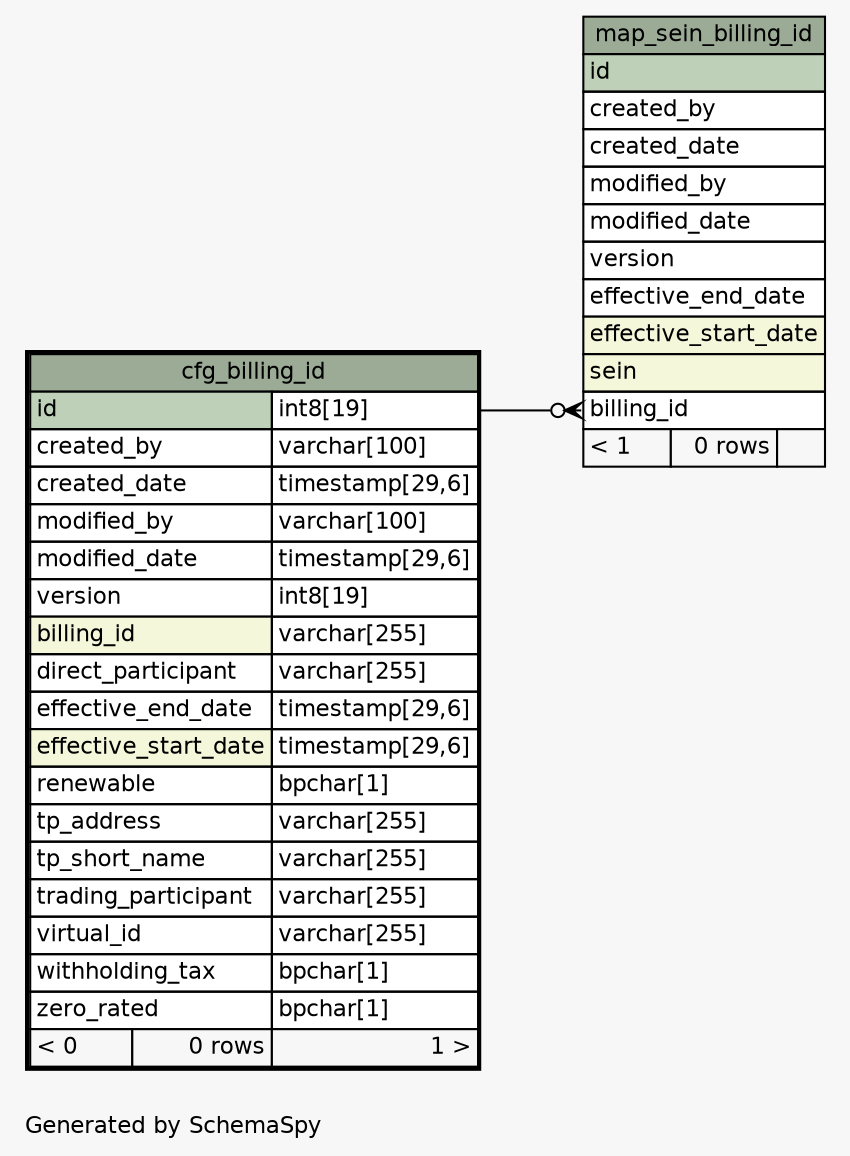 // dot 2.36.0 on Mac OS X 10.12.5
// SchemaSpy rev 590
digraph "oneDegreeRelationshipsDiagram" {
  graph [
    rankdir="RL"
    bgcolor="#f7f7f7"
    label="\nGenerated by SchemaSpy"
    labeljust="l"
    nodesep="0.18"
    ranksep="0.46"
    fontname="Helvetica"
    fontsize="11"
  ];
  node [
    fontname="Helvetica"
    fontsize="11"
    shape="plaintext"
  ];
  edge [
    arrowsize="0.8"
  ];
  "map_sein_billing_id":"billing_id":w -> "cfg_billing_id":"id.type":e [arrowhead=none dir=back arrowtail=crowodot];
  "cfg_billing_id" [
    label=<
    <TABLE BORDER="2" CELLBORDER="1" CELLSPACING="0" BGCOLOR="#ffffff">
      <TR><TD COLSPAN="3" BGCOLOR="#9bab96" ALIGN="CENTER">cfg_billing_id</TD></TR>
      <TR><TD PORT="id" COLSPAN="2" BGCOLOR="#bed1b8" ALIGN="LEFT">id</TD><TD PORT="id.type" ALIGN="LEFT">int8[19]</TD></TR>
      <TR><TD PORT="created_by" COLSPAN="2" ALIGN="LEFT">created_by</TD><TD PORT="created_by.type" ALIGN="LEFT">varchar[100]</TD></TR>
      <TR><TD PORT="created_date" COLSPAN="2" ALIGN="LEFT">created_date</TD><TD PORT="created_date.type" ALIGN="LEFT">timestamp[29,6]</TD></TR>
      <TR><TD PORT="modified_by" COLSPAN="2" ALIGN="LEFT">modified_by</TD><TD PORT="modified_by.type" ALIGN="LEFT">varchar[100]</TD></TR>
      <TR><TD PORT="modified_date" COLSPAN="2" ALIGN="LEFT">modified_date</TD><TD PORT="modified_date.type" ALIGN="LEFT">timestamp[29,6]</TD></TR>
      <TR><TD PORT="version" COLSPAN="2" ALIGN="LEFT">version</TD><TD PORT="version.type" ALIGN="LEFT">int8[19]</TD></TR>
      <TR><TD PORT="billing_id" COLSPAN="2" BGCOLOR="#f4f7da" ALIGN="LEFT">billing_id</TD><TD PORT="billing_id.type" ALIGN="LEFT">varchar[255]</TD></TR>
      <TR><TD PORT="direct_participant" COLSPAN="2" ALIGN="LEFT">direct_participant</TD><TD PORT="direct_participant.type" ALIGN="LEFT">varchar[255]</TD></TR>
      <TR><TD PORT="effective_end_date" COLSPAN="2" ALIGN="LEFT">effective_end_date</TD><TD PORT="effective_end_date.type" ALIGN="LEFT">timestamp[29,6]</TD></TR>
      <TR><TD PORT="effective_start_date" COLSPAN="2" BGCOLOR="#f4f7da" ALIGN="LEFT">effective_start_date</TD><TD PORT="effective_start_date.type" ALIGN="LEFT">timestamp[29,6]</TD></TR>
      <TR><TD PORT="renewable" COLSPAN="2" ALIGN="LEFT">renewable</TD><TD PORT="renewable.type" ALIGN="LEFT">bpchar[1]</TD></TR>
      <TR><TD PORT="tp_address" COLSPAN="2" ALIGN="LEFT">tp_address</TD><TD PORT="tp_address.type" ALIGN="LEFT">varchar[255]</TD></TR>
      <TR><TD PORT="tp_short_name" COLSPAN="2" ALIGN="LEFT">tp_short_name</TD><TD PORT="tp_short_name.type" ALIGN="LEFT">varchar[255]</TD></TR>
      <TR><TD PORT="trading_participant" COLSPAN="2" ALIGN="LEFT">trading_participant</TD><TD PORT="trading_participant.type" ALIGN="LEFT">varchar[255]</TD></TR>
      <TR><TD PORT="virtual_id" COLSPAN="2" ALIGN="LEFT">virtual_id</TD><TD PORT="virtual_id.type" ALIGN="LEFT">varchar[255]</TD></TR>
      <TR><TD PORT="withholding_tax" COLSPAN="2" ALIGN="LEFT">withholding_tax</TD><TD PORT="withholding_tax.type" ALIGN="LEFT">bpchar[1]</TD></TR>
      <TR><TD PORT="zero_rated" COLSPAN="2" ALIGN="LEFT">zero_rated</TD><TD PORT="zero_rated.type" ALIGN="LEFT">bpchar[1]</TD></TR>
      <TR><TD ALIGN="LEFT" BGCOLOR="#f7f7f7">&lt; 0</TD><TD ALIGN="RIGHT" BGCOLOR="#f7f7f7">0 rows</TD><TD ALIGN="RIGHT" BGCOLOR="#f7f7f7">1 &gt;</TD></TR>
    </TABLE>>
    URL="cfg_billing_id.html"
    tooltip="cfg_billing_id"
  ];
  "map_sein_billing_id" [
    label=<
    <TABLE BORDER="0" CELLBORDER="1" CELLSPACING="0" BGCOLOR="#ffffff">
      <TR><TD COLSPAN="3" BGCOLOR="#9bab96" ALIGN="CENTER">map_sein_billing_id</TD></TR>
      <TR><TD PORT="id" COLSPAN="3" BGCOLOR="#bed1b8" ALIGN="LEFT">id</TD></TR>
      <TR><TD PORT="created_by" COLSPAN="3" ALIGN="LEFT">created_by</TD></TR>
      <TR><TD PORT="created_date" COLSPAN="3" ALIGN="LEFT">created_date</TD></TR>
      <TR><TD PORT="modified_by" COLSPAN="3" ALIGN="LEFT">modified_by</TD></TR>
      <TR><TD PORT="modified_date" COLSPAN="3" ALIGN="LEFT">modified_date</TD></TR>
      <TR><TD PORT="version" COLSPAN="3" ALIGN="LEFT">version</TD></TR>
      <TR><TD PORT="effective_end_date" COLSPAN="3" ALIGN="LEFT">effective_end_date</TD></TR>
      <TR><TD PORT="effective_start_date" COLSPAN="3" BGCOLOR="#f4f7da" ALIGN="LEFT">effective_start_date</TD></TR>
      <TR><TD PORT="sein" COLSPAN="3" BGCOLOR="#f4f7da" ALIGN="LEFT">sein</TD></TR>
      <TR><TD PORT="billing_id" COLSPAN="3" ALIGN="LEFT">billing_id</TD></TR>
      <TR><TD ALIGN="LEFT" BGCOLOR="#f7f7f7">&lt; 1</TD><TD ALIGN="RIGHT" BGCOLOR="#f7f7f7">0 rows</TD><TD ALIGN="RIGHT" BGCOLOR="#f7f7f7">  </TD></TR>
    </TABLE>>
    URL="map_sein_billing_id.html"
    tooltip="map_sein_billing_id"
  ];
}
